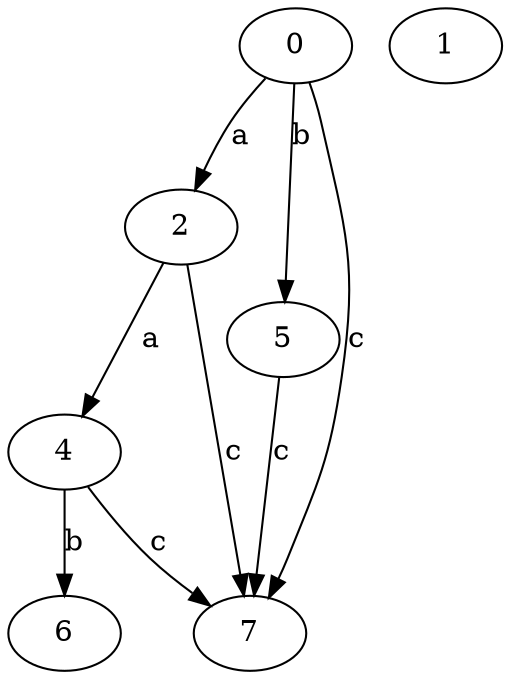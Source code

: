 strict digraph  {
0;
2;
4;
5;
1;
6;
7;
0 -> 2  [label=a];
0 -> 5  [label=b];
0 -> 7  [label=c];
2 -> 4  [label=a];
2 -> 7  [label=c];
4 -> 6  [label=b];
4 -> 7  [label=c];
5 -> 7  [label=c];
}
